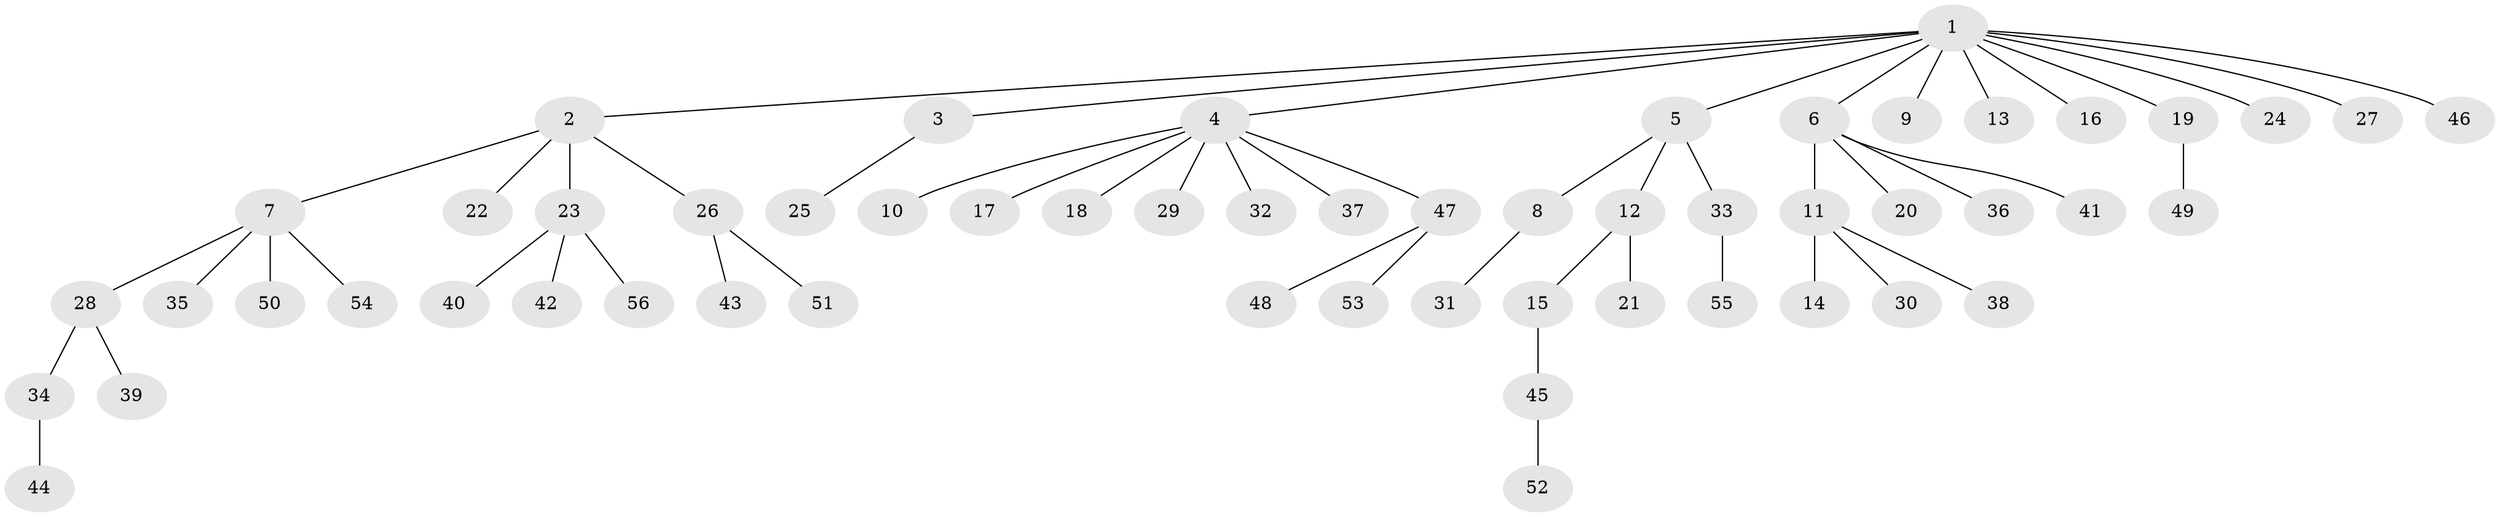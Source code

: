 // coarse degree distribution, {15: 0.023809523809523808, 4: 0.047619047619047616, 2: 0.09523809523809523, 7: 0.023809523809523808, 5: 0.023809523809523808, 1: 0.7142857142857143, 3: 0.07142857142857142}
// Generated by graph-tools (version 1.1) at 2025/51/02/27/25 19:51:56]
// undirected, 56 vertices, 55 edges
graph export_dot {
graph [start="1"]
  node [color=gray90,style=filled];
  1;
  2;
  3;
  4;
  5;
  6;
  7;
  8;
  9;
  10;
  11;
  12;
  13;
  14;
  15;
  16;
  17;
  18;
  19;
  20;
  21;
  22;
  23;
  24;
  25;
  26;
  27;
  28;
  29;
  30;
  31;
  32;
  33;
  34;
  35;
  36;
  37;
  38;
  39;
  40;
  41;
  42;
  43;
  44;
  45;
  46;
  47;
  48;
  49;
  50;
  51;
  52;
  53;
  54;
  55;
  56;
  1 -- 2;
  1 -- 3;
  1 -- 4;
  1 -- 5;
  1 -- 6;
  1 -- 9;
  1 -- 13;
  1 -- 16;
  1 -- 19;
  1 -- 24;
  1 -- 27;
  1 -- 46;
  2 -- 7;
  2 -- 22;
  2 -- 23;
  2 -- 26;
  3 -- 25;
  4 -- 10;
  4 -- 17;
  4 -- 18;
  4 -- 29;
  4 -- 32;
  4 -- 37;
  4 -- 47;
  5 -- 8;
  5 -- 12;
  5 -- 33;
  6 -- 11;
  6 -- 20;
  6 -- 36;
  6 -- 41;
  7 -- 28;
  7 -- 35;
  7 -- 50;
  7 -- 54;
  8 -- 31;
  11 -- 14;
  11 -- 30;
  11 -- 38;
  12 -- 15;
  12 -- 21;
  15 -- 45;
  19 -- 49;
  23 -- 40;
  23 -- 42;
  23 -- 56;
  26 -- 43;
  26 -- 51;
  28 -- 34;
  28 -- 39;
  33 -- 55;
  34 -- 44;
  45 -- 52;
  47 -- 48;
  47 -- 53;
}
